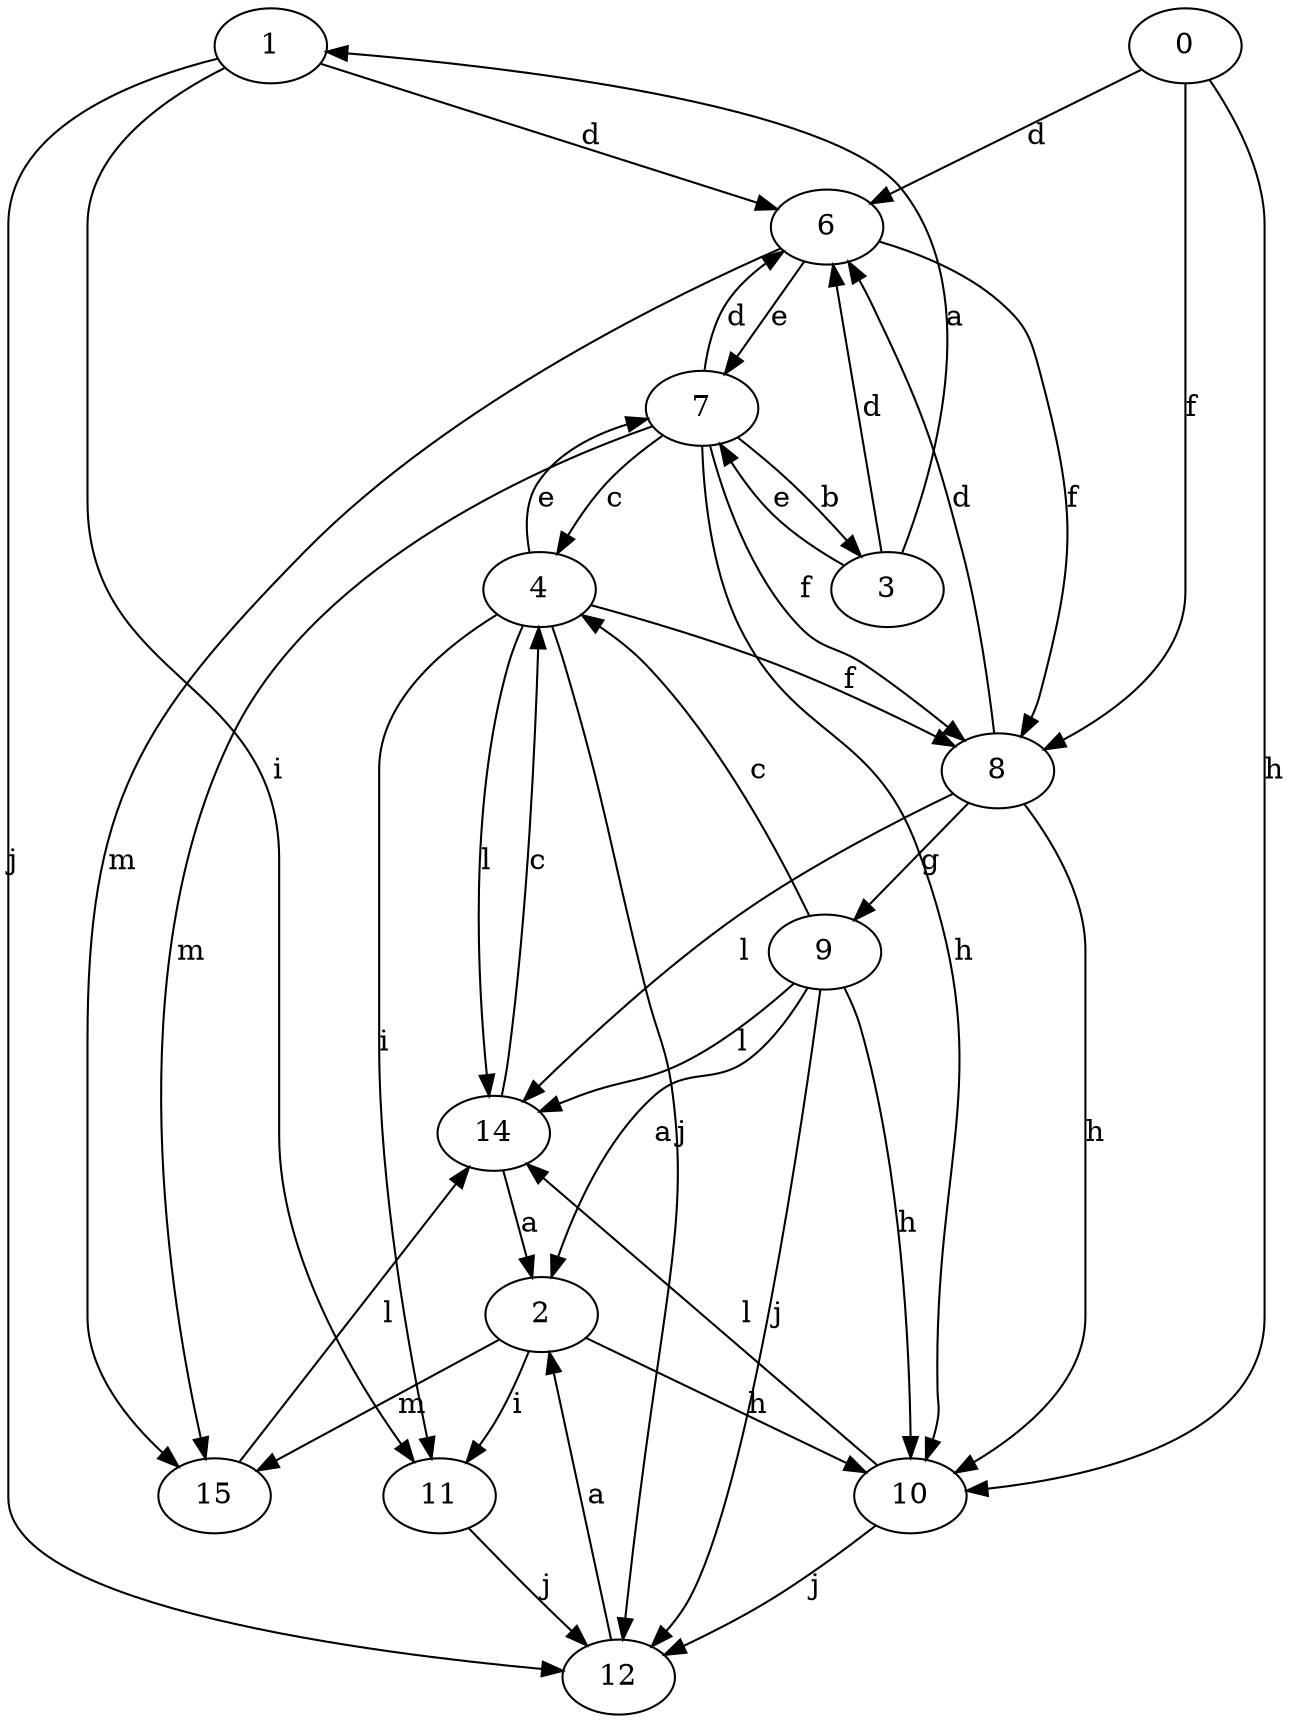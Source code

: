 strict digraph  {
1;
2;
3;
4;
6;
7;
8;
9;
0;
10;
11;
12;
14;
15;
1 -> 6  [label=d];
1 -> 11  [label=i];
1 -> 12  [label=j];
2 -> 10  [label=h];
2 -> 11  [label=i];
2 -> 15  [label=m];
3 -> 1  [label=a];
3 -> 6  [label=d];
3 -> 7  [label=e];
4 -> 7  [label=e];
4 -> 8  [label=f];
4 -> 11  [label=i];
4 -> 12  [label=j];
4 -> 14  [label=l];
6 -> 7  [label=e];
6 -> 8  [label=f];
6 -> 15  [label=m];
7 -> 3  [label=b];
7 -> 4  [label=c];
7 -> 6  [label=d];
7 -> 8  [label=f];
7 -> 10  [label=h];
7 -> 15  [label=m];
8 -> 6  [label=d];
8 -> 9  [label=g];
8 -> 10  [label=h];
8 -> 14  [label=l];
9 -> 2  [label=a];
9 -> 4  [label=c];
9 -> 10  [label=h];
9 -> 12  [label=j];
9 -> 14  [label=l];
0 -> 6  [label=d];
0 -> 8  [label=f];
0 -> 10  [label=h];
10 -> 12  [label=j];
10 -> 14  [label=l];
11 -> 12  [label=j];
12 -> 2  [label=a];
14 -> 2  [label=a];
14 -> 4  [label=c];
15 -> 14  [label=l];
}
